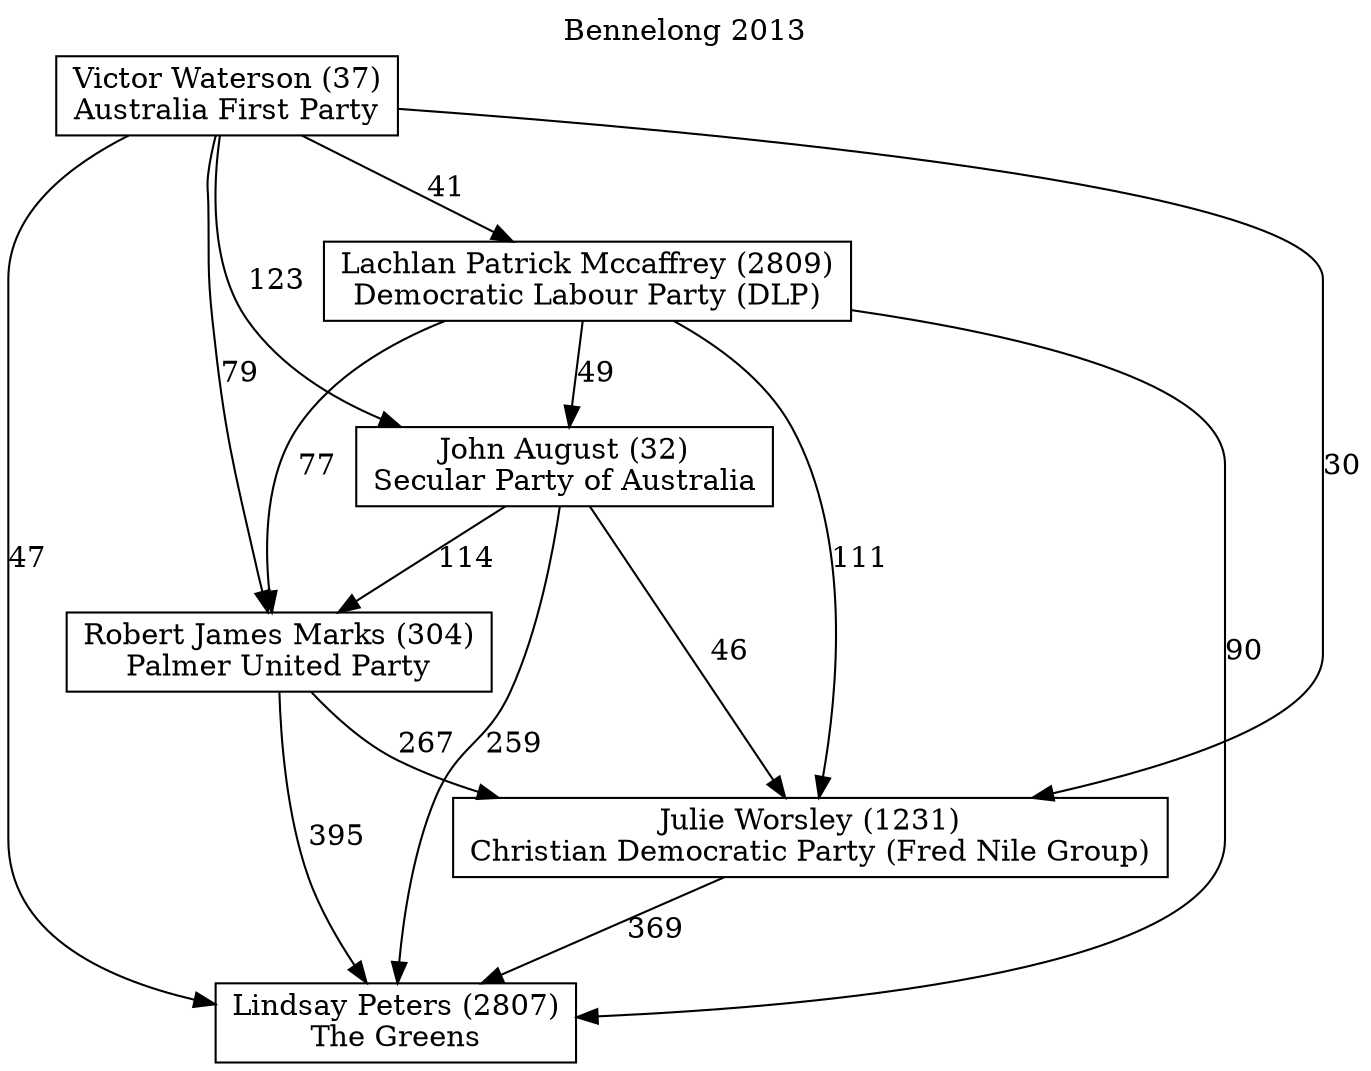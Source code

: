 // House preference flow
digraph "Lindsay Peters (2807)_Bennelong_2013" {
	graph [label="Bennelong 2013" labelloc=t mclimit=10]
	node [shape=box]
	"Lindsay Peters (2807)" [label="Lindsay Peters (2807)
The Greens"]
	"Julie Worsley (1231)" [label="Julie Worsley (1231)
Christian Democratic Party (Fred Nile Group)"]
	"Robert James Marks (304)" [label="Robert James Marks (304)
Palmer United Party"]
	"John August (32)" [label="John August (32)
Secular Party of Australia"]
	"Lachlan Patrick Mccaffrey (2809)" [label="Lachlan Patrick Mccaffrey (2809)
Democratic Labour Party (DLP)"]
	"Victor Waterson (37)" [label="Victor Waterson (37)
Australia First Party"]
	"Lindsay Peters (2807)" [label="Lindsay Peters (2807)
The Greens"]
	"Robert James Marks (304)" [label="Robert James Marks (304)
Palmer United Party"]
	"John August (32)" [label="John August (32)
Secular Party of Australia"]
	"Lachlan Patrick Mccaffrey (2809)" [label="Lachlan Patrick Mccaffrey (2809)
Democratic Labour Party (DLP)"]
	"Victor Waterson (37)" [label="Victor Waterson (37)
Australia First Party"]
	"Lindsay Peters (2807)" [label="Lindsay Peters (2807)
The Greens"]
	"John August (32)" [label="John August (32)
Secular Party of Australia"]
	"Lachlan Patrick Mccaffrey (2809)" [label="Lachlan Patrick Mccaffrey (2809)
Democratic Labour Party (DLP)"]
	"Victor Waterson (37)" [label="Victor Waterson (37)
Australia First Party"]
	"Lindsay Peters (2807)" [label="Lindsay Peters (2807)
The Greens"]
	"Lachlan Patrick Mccaffrey (2809)" [label="Lachlan Patrick Mccaffrey (2809)
Democratic Labour Party (DLP)"]
	"Victor Waterson (37)" [label="Victor Waterson (37)
Australia First Party"]
	"Lindsay Peters (2807)" [label="Lindsay Peters (2807)
The Greens"]
	"Victor Waterson (37)" [label="Victor Waterson (37)
Australia First Party"]
	"Victor Waterson (37)" [label="Victor Waterson (37)
Australia First Party"]
	"Lachlan Patrick Mccaffrey (2809)" [label="Lachlan Patrick Mccaffrey (2809)
Democratic Labour Party (DLP)"]
	"Victor Waterson (37)" [label="Victor Waterson (37)
Australia First Party"]
	"Victor Waterson (37)" [label="Victor Waterson (37)
Australia First Party"]
	"John August (32)" [label="John August (32)
Secular Party of Australia"]
	"Lachlan Patrick Mccaffrey (2809)" [label="Lachlan Patrick Mccaffrey (2809)
Democratic Labour Party (DLP)"]
	"Victor Waterson (37)" [label="Victor Waterson (37)
Australia First Party"]
	"John August (32)" [label="John August (32)
Secular Party of Australia"]
	"Victor Waterson (37)" [label="Victor Waterson (37)
Australia First Party"]
	"Victor Waterson (37)" [label="Victor Waterson (37)
Australia First Party"]
	"Lachlan Patrick Mccaffrey (2809)" [label="Lachlan Patrick Mccaffrey (2809)
Democratic Labour Party (DLP)"]
	"Victor Waterson (37)" [label="Victor Waterson (37)
Australia First Party"]
	"Victor Waterson (37)" [label="Victor Waterson (37)
Australia First Party"]
	"Robert James Marks (304)" [label="Robert James Marks (304)
Palmer United Party"]
	"John August (32)" [label="John August (32)
Secular Party of Australia"]
	"Lachlan Patrick Mccaffrey (2809)" [label="Lachlan Patrick Mccaffrey (2809)
Democratic Labour Party (DLP)"]
	"Victor Waterson (37)" [label="Victor Waterson (37)
Australia First Party"]
	"Robert James Marks (304)" [label="Robert James Marks (304)
Palmer United Party"]
	"Lachlan Patrick Mccaffrey (2809)" [label="Lachlan Patrick Mccaffrey (2809)
Democratic Labour Party (DLP)"]
	"Victor Waterson (37)" [label="Victor Waterson (37)
Australia First Party"]
	"Robert James Marks (304)" [label="Robert James Marks (304)
Palmer United Party"]
	"Victor Waterson (37)" [label="Victor Waterson (37)
Australia First Party"]
	"Victor Waterson (37)" [label="Victor Waterson (37)
Australia First Party"]
	"Lachlan Patrick Mccaffrey (2809)" [label="Lachlan Patrick Mccaffrey (2809)
Democratic Labour Party (DLP)"]
	"Victor Waterson (37)" [label="Victor Waterson (37)
Australia First Party"]
	"Victor Waterson (37)" [label="Victor Waterson (37)
Australia First Party"]
	"John August (32)" [label="John August (32)
Secular Party of Australia"]
	"Lachlan Patrick Mccaffrey (2809)" [label="Lachlan Patrick Mccaffrey (2809)
Democratic Labour Party (DLP)"]
	"Victor Waterson (37)" [label="Victor Waterson (37)
Australia First Party"]
	"John August (32)" [label="John August (32)
Secular Party of Australia"]
	"Victor Waterson (37)" [label="Victor Waterson (37)
Australia First Party"]
	"Victor Waterson (37)" [label="Victor Waterson (37)
Australia First Party"]
	"Lachlan Patrick Mccaffrey (2809)" [label="Lachlan Patrick Mccaffrey (2809)
Democratic Labour Party (DLP)"]
	"Victor Waterson (37)" [label="Victor Waterson (37)
Australia First Party"]
	"Victor Waterson (37)" [label="Victor Waterson (37)
Australia First Party"]
	"Julie Worsley (1231)" [label="Julie Worsley (1231)
Christian Democratic Party (Fred Nile Group)"]
	"Robert James Marks (304)" [label="Robert James Marks (304)
Palmer United Party"]
	"John August (32)" [label="John August (32)
Secular Party of Australia"]
	"Lachlan Patrick Mccaffrey (2809)" [label="Lachlan Patrick Mccaffrey (2809)
Democratic Labour Party (DLP)"]
	"Victor Waterson (37)" [label="Victor Waterson (37)
Australia First Party"]
	"Julie Worsley (1231)" [label="Julie Worsley (1231)
Christian Democratic Party (Fred Nile Group)"]
	"John August (32)" [label="John August (32)
Secular Party of Australia"]
	"Lachlan Patrick Mccaffrey (2809)" [label="Lachlan Patrick Mccaffrey (2809)
Democratic Labour Party (DLP)"]
	"Victor Waterson (37)" [label="Victor Waterson (37)
Australia First Party"]
	"Julie Worsley (1231)" [label="Julie Worsley (1231)
Christian Democratic Party (Fred Nile Group)"]
	"Lachlan Patrick Mccaffrey (2809)" [label="Lachlan Patrick Mccaffrey (2809)
Democratic Labour Party (DLP)"]
	"Victor Waterson (37)" [label="Victor Waterson (37)
Australia First Party"]
	"Julie Worsley (1231)" [label="Julie Worsley (1231)
Christian Democratic Party (Fred Nile Group)"]
	"Victor Waterson (37)" [label="Victor Waterson (37)
Australia First Party"]
	"Victor Waterson (37)" [label="Victor Waterson (37)
Australia First Party"]
	"Lachlan Patrick Mccaffrey (2809)" [label="Lachlan Patrick Mccaffrey (2809)
Democratic Labour Party (DLP)"]
	"Victor Waterson (37)" [label="Victor Waterson (37)
Australia First Party"]
	"Victor Waterson (37)" [label="Victor Waterson (37)
Australia First Party"]
	"John August (32)" [label="John August (32)
Secular Party of Australia"]
	"Lachlan Patrick Mccaffrey (2809)" [label="Lachlan Patrick Mccaffrey (2809)
Democratic Labour Party (DLP)"]
	"Victor Waterson (37)" [label="Victor Waterson (37)
Australia First Party"]
	"John August (32)" [label="John August (32)
Secular Party of Australia"]
	"Victor Waterson (37)" [label="Victor Waterson (37)
Australia First Party"]
	"Victor Waterson (37)" [label="Victor Waterson (37)
Australia First Party"]
	"Lachlan Patrick Mccaffrey (2809)" [label="Lachlan Patrick Mccaffrey (2809)
Democratic Labour Party (DLP)"]
	"Victor Waterson (37)" [label="Victor Waterson (37)
Australia First Party"]
	"Victor Waterson (37)" [label="Victor Waterson (37)
Australia First Party"]
	"Robert James Marks (304)" [label="Robert James Marks (304)
Palmer United Party"]
	"John August (32)" [label="John August (32)
Secular Party of Australia"]
	"Lachlan Patrick Mccaffrey (2809)" [label="Lachlan Patrick Mccaffrey (2809)
Democratic Labour Party (DLP)"]
	"Victor Waterson (37)" [label="Victor Waterson (37)
Australia First Party"]
	"Robert James Marks (304)" [label="Robert James Marks (304)
Palmer United Party"]
	"Lachlan Patrick Mccaffrey (2809)" [label="Lachlan Patrick Mccaffrey (2809)
Democratic Labour Party (DLP)"]
	"Victor Waterson (37)" [label="Victor Waterson (37)
Australia First Party"]
	"Robert James Marks (304)" [label="Robert James Marks (304)
Palmer United Party"]
	"Victor Waterson (37)" [label="Victor Waterson (37)
Australia First Party"]
	"Victor Waterson (37)" [label="Victor Waterson (37)
Australia First Party"]
	"Lachlan Patrick Mccaffrey (2809)" [label="Lachlan Patrick Mccaffrey (2809)
Democratic Labour Party (DLP)"]
	"Victor Waterson (37)" [label="Victor Waterson (37)
Australia First Party"]
	"Victor Waterson (37)" [label="Victor Waterson (37)
Australia First Party"]
	"John August (32)" [label="John August (32)
Secular Party of Australia"]
	"Lachlan Patrick Mccaffrey (2809)" [label="Lachlan Patrick Mccaffrey (2809)
Democratic Labour Party (DLP)"]
	"Victor Waterson (37)" [label="Victor Waterson (37)
Australia First Party"]
	"John August (32)" [label="John August (32)
Secular Party of Australia"]
	"Victor Waterson (37)" [label="Victor Waterson (37)
Australia First Party"]
	"Victor Waterson (37)" [label="Victor Waterson (37)
Australia First Party"]
	"Lachlan Patrick Mccaffrey (2809)" [label="Lachlan Patrick Mccaffrey (2809)
Democratic Labour Party (DLP)"]
	"Victor Waterson (37)" [label="Victor Waterson (37)
Australia First Party"]
	"Victor Waterson (37)" [label="Victor Waterson (37)
Australia First Party"]
	"Julie Worsley (1231)" -> "Lindsay Peters (2807)" [label=369]
	"Robert James Marks (304)" -> "Julie Worsley (1231)" [label=267]
	"John August (32)" -> "Robert James Marks (304)" [label=114]
	"Lachlan Patrick Mccaffrey (2809)" -> "John August (32)" [label=49]
	"Victor Waterson (37)" -> "Lachlan Patrick Mccaffrey (2809)" [label=41]
	"Robert James Marks (304)" -> "Lindsay Peters (2807)" [label=395]
	"John August (32)" -> "Lindsay Peters (2807)" [label=259]
	"Lachlan Patrick Mccaffrey (2809)" -> "Lindsay Peters (2807)" [label=90]
	"Victor Waterson (37)" -> "Lindsay Peters (2807)" [label=47]
	"Victor Waterson (37)" -> "John August (32)" [label=123]
	"Lachlan Patrick Mccaffrey (2809)" -> "Robert James Marks (304)" [label=77]
	"Victor Waterson (37)" -> "Robert James Marks (304)" [label=79]
	"John August (32)" -> "Julie Worsley (1231)" [label=46]
	"Lachlan Patrick Mccaffrey (2809)" -> "Julie Worsley (1231)" [label=111]
	"Victor Waterson (37)" -> "Julie Worsley (1231)" [label=30]
}
